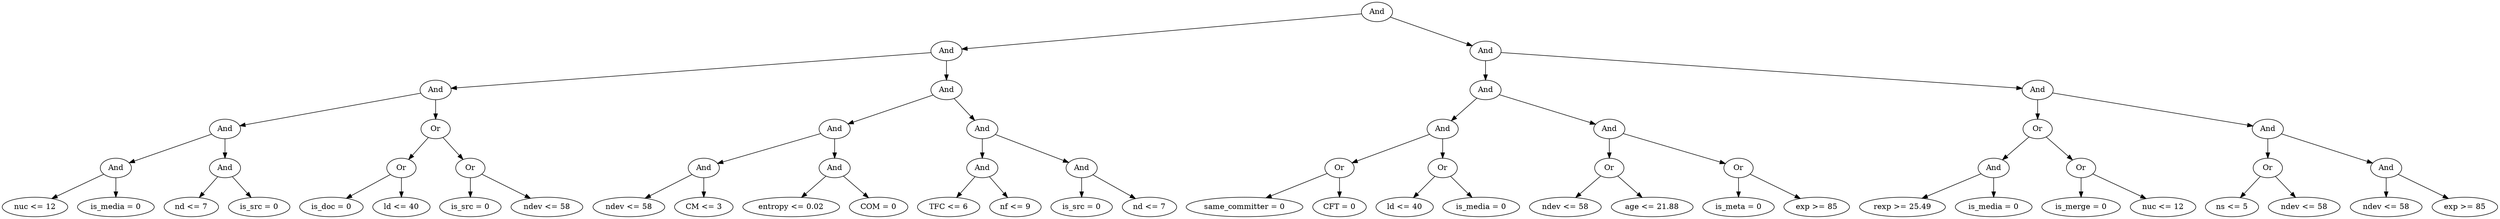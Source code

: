 digraph G {
	graph [bb="0,0,3820.2,396",
		dpi=78
	];
	node [label="\N"];
	1	 [height=0.5,
		label=And,
		pos="1968.1,378",
		width=0.75];
	2	 [height=0.5,
		label=And,
		pos="1457.1,306",
		width=0.75];
	1 -> 2	 [pos="e,1483.3,310.59 1941.7,373.38 1856.8,361.76 1590.7,325.3 1493.3,311.96"];
	3	 [height=0.5,
		label=And,
		pos="2354.1,306",
		width=0.75];
	1 -> 3	 [pos="e,2328.3,311.68 1994,372.3 2061.2,360.12 2240.9,327.52 2318.1,313.53"];
	4	 [height=0.5,
		label=And,
		pos="673.1,234",
		width=0.75];
	2 -> 4	 [pos="e,699.62,237.37 1430.6,302.63 1313.8,292.2 845.21,250.37 709.87,238.28"];
	5	 [height=0.5,
		label=And,
		pos="1457.1,234",
		width=0.75];
	2 -> 5	 [pos="e,1457.1,252.1 1457.1,287.7 1457.1,279.98 1457.1,270.71 1457.1,262.11"];
	8	 [height=0.5,
		label=And,
		pos="341.1,162",
		width=0.75];
	4 -> 8	 [pos="e,366.68,168.39 647.6,227.62 588.93,215.26 444.29,184.76 376.82,170.53"];
	9	 [height=0.5,
		label=Or,
		pos="673.1,162",
		width=0.75];
	4 -> 9	 [pos="e,673.1,180.1 673.1,215.7 673.1,207.98 673.1,198.71 673.1,190.11"];
	16	 [height=0.5,
		label=And,
		pos="172.1,90",
		width=0.75];
	8 -> 16	 [pos="e,194.36,100.22 318.65,151.7 289.15,139.49 237.16,117.95 203.69,104.09"];
	17	 [height=0.5,
		label=And,
		pos="341.1,90",
		width=0.75];
	8 -> 17	 [pos="e,341.1,108.1 341.1,143.7 341.1,135.98 341.1,126.71 341.1,118.11"];
	32	 [height=0.5,
		label="nuc <= 12",
		pos="48.096,18",
		width=1.336];
	16 -> 32	 [pos="e,73.554,33.371 152.17,77.753 133.4,67.155 104.88,51.056 82.441,38.389"];
	33	 [height=0.5,
		label="is_media = 0",
		pos="172.1,18",
		width=1.6068];
	16 -> 33	 [pos="e,172.1,36.104 172.1,71.697 172.1,63.983 172.1,54.712 172.1,46.112"];
	34	 [height=0.5,
		label="nd <= 7",
		pos="288.1,18",
		width=1.1193];
	17 -> 34	 [pos="e,300.56,35.467 329.33,73.465 322.66,64.654 314.16,53.43 306.62,43.463"];
	35	 [height=0.5,
		label="is_src = 0",
		pos="394.1,18",
		width=1.3179];
	17 -> 35	 [pos="e,381.63,35.467 352.86,73.465 359.53,64.654 368.03,53.43 375.57,43.463"];
	18	 [height=0.5,
		label=Or,
		pos="619.1,90",
		width=0.75];
	9 -> 18	 [pos="e,631.05,106.49 661.11,145.46 654.12,136.4 645.16,124.79 637.31,114.61"];
	19	 [height=0.5,
		label=Or,
		pos="727.1,90",
		width=0.75];
	9 -> 19	 [pos="e,715.14,106.49 685.08,145.46 692.07,136.4 701.03,124.79 708.88,114.61"];
	36	 [height=0.5,
		label="is_doc = 0",
		pos="509.1,18",
		width=1.3902];
	18 -> 36	 [pos="e,532.63,33.974 599.94,76.807 583.78,66.527 560.32,51.598 541.29,39.486"];
	37	 [height=0.5,
		label="ld <= 40",
		pos="619.1,18",
		width=1.1735];
	18 -> 37	 [pos="e,619.1,36.104 619.1,71.697 619.1,63.983 619.1,54.712 619.1,46.112"];
	38	 [height=0.5,
		label="is_src = 0",
		pos="727.1,18",
		width=1.3179];
	19 -> 38	 [pos="e,727.1,36.104 727.1,71.697 727.1,63.983 727.1,54.712 727.1,46.112"];
	39	 [height=0.5,
		label="ndev <= 58",
		pos="845.1,18",
		width=1.4624];
	19 -> 39	 [pos="e,819.81,33.998 746.58,77.441 764.11,67.044 790.24,51.539 811.19,39.112"];
	10	 [height=0.5,
		label=And,
		pos="1282.1,162",
		width=0.75];
	5 -> 10	 [pos="e,1304.8,172.08 1434.6,223.99 1404.1,211.79 1349.4,189.94 1314.5,175.97"];
	11	 [height=0.5,
		label=And,
		pos="1513.1,162",
		width=0.75];
	5 -> 11	 [pos="e,1501,178.16 1469.2,217.81 1476.7,208.55 1486.3,196.52 1494.6,186.09"];
	20	 [height=0.5,
		label=And,
		pos="1083.1,90",
		width=0.75];
	10 -> 20	 [pos="e,1106.4,99.186 1258.5,152.7 1223.1,140.24 1156.1,116.69 1116,102.56"];
	21	 [height=0.5,
		label=And,
		pos="1282.1,90",
		width=0.75];
	10 -> 21	 [pos="e,1282.1,108.1 1282.1,143.7 1282.1,135.98 1282.1,126.71 1282.1,118.11"];
	40	 [height=0.5,
		label="ndev <= 58",
		pos="968.1,18",
		width=1.4624];
	20 -> 40	 [pos="e,992.62,33.929 1063.8,77.284 1046.8,66.909 1021.6,51.54 1001.3,39.188"];
	41	 [height=0.5,
		label="CM <= 3",
		pos="1083.1,18",
		width=1.2457];
	20 -> 41	 [pos="e,1083.1,36.104 1083.1,71.697 1083.1,63.983 1083.1,54.712 1083.1,46.112"];
	42	 [height=0.5,
		label="entropy <= 0.02",
		pos="1215.1,18",
		width=1.9318];
	21 -> 42	 [pos="e,1231.1,35.699 1268.2,74.496 1259.5,65.409 1248.1,53.475 1238.1,43.004"];
	43	 [height=0.5,
		label="COM = 0",
		pos="1349.1,18",
		width=1.2818];
	21 -> 43	 [pos="e,1333.6,35.198 1296,74.496 1304.8,65.28 1316.4,53.136 1326.5,42.559"];
	22	 [height=0.5,
		label=And,
		pos="1513.1,90",
		width=0.75];
	11 -> 22	 [pos="e,1513.1,108.1 1513.1,143.7 1513.1,135.98 1513.1,126.71 1513.1,118.11"];
	23	 [height=0.5,
		label=And,
		pos="1669.1,90",
		width=0.75];
	11 -> 23	 [pos="e,1647.3,100.76 1534.8,151.27 1561.6,139.23 1607.4,118.67 1638,104.95"];
	44	 [height=0.5,
		label="TFC <= 6",
		pos="1461.1,18",
		width=1.336];
	22 -> 44	 [pos="e,1473.3,35.467 1501.6,73.465 1495.1,64.742 1486.8,53.654 1479.5,43.762"];
	45	 [height=0.5,
		label="nf <= 9",
		pos="1565.1,18",
		width=1.0652];
	22 -> 45	 [pos="e,1552.9,35.467 1524.6,73.465 1531.1,64.742 1539.4,53.654 1546.7,43.762"];
	46	 [height=0.5,
		label="is_src = 0",
		pos="1669.1,18",
		width=1.3179];
	23 -> 46	 [pos="e,1669.1,36.104 1669.1,71.697 1669.1,63.983 1669.1,54.712 1669.1,46.112"];
	47	 [height=0.5,
		label="nd <= 7",
		pos="1775.1,18",
		width=1.1193];
	23 -> 47	 [pos="e,1753.6,33.224 1687.6,76.807 1703.4,66.324 1726.6,51.007 1745.2,38.773"];
	6	 [height=0.5,
		label=And,
		pos="2354.1,234",
		width=0.75];
	3 -> 6	 [pos="e,2354.1,252.1 2354.1,287.7 2354.1,279.98 2354.1,270.71 2354.1,262.11"];
	7	 [height=0.5,
		label=And,
		pos="3124.1,234",
		width=0.75];
	3 -> 7	 [pos="e,3097.4,237.43 2381,302.55 2497,292.01 2953.7,250.49 3087.2,238.35"];
	12	 [height=0.5,
		label=And,
		pos="2226.1,162",
		width=0.75];
	6 -> 12	 [pos="e,2246.3,174.04 2333.8,221.91 2312.7,210.34 2279.3,192.09 2255.3,178.97"];
	13	 [height=0.5,
		label=And,
		pos="2478.1,162",
		width=0.75];
	6 -> 13	 [pos="e,2458.2,174.22 2374,221.75 2394.4,210.27 2426.1,192.33 2449.2,179.3"];
	24	 [height=0.5,
		label=Or,
		pos="2064.1,90",
		width=0.75];
	12 -> 24	 [pos="e,2086.3,100.58 2203.9,151.41 2175.9,139.3 2127.4,118.37 2095.6,104.61"];
	25	 [height=0.5,
		label=Or,
		pos="2226.1,90",
		width=0.75];
	12 -> 25	 [pos="e,2226.1,108.1 2226.1,143.7 2226.1,135.98 2226.1,126.71 2226.1,118.11"];
	48	 [height=0.5,
		label="same_committer = 0",
		pos="1918.1,18",
		width=2.3651];
	24 -> 48	 [pos="e,1951,34.757 2042.9,78.821 2021.3,68.476 1987.3,52.17 1960.2,39.193"];
	49	 [height=0.5,
		label="CFT = 0",
		pos="2064.1,18",
		width=1.1916];
	24 -> 49	 [pos="e,2064.1,36.104 2064.1,71.697 2064.1,63.983 2064.1,54.712 2064.1,46.112"];
	50	 [height=0.5,
		label="ld <= 40",
		pos="2167.1,18",
		width=1.1735];
	25 -> 50	 [pos="e,2180.7,35.134 2213.3,73.811 2205.7,64.8 2195.9,53.177 2187.3,42.955"];
	51	 [height=0.5,
		label="is_media = 0",
		pos="2285.1,18",
		width=1.6068];
	25 -> 51	 [pos="e,2271.1,35.628 2238.9,73.811 2246.4,64.927 2256,53.504 2264.5,43.388"];
	26	 [height=0.5,
		label=Or,
		pos="2478.1,90",
		width=0.75];
	13 -> 26	 [pos="e,2478.1,108.1 2478.1,143.7 2478.1,135.98 2478.1,126.71 2478.1,118.11"];
	27	 [height=0.5,
		label=Or,
		pos="2672.1,90",
		width=0.75];
	13 -> 27	 [pos="e,2648.9,99.365 2501.5,152.56 2535.9,140.15 2600.2,116.93 2639.3,102.83"];
	52	 [height=0.5,
		label="ndev <= 58",
		pos="2413.1,18",
		width=1.4624];
	26 -> 52	 [pos="e,2428.2,35.29 2464.3,74.155 2455.9,65.072 2444.9,53.243 2435.3,42.87"];
	53	 [height=0.5,
		label="age <= 21.88",
		pos="2542.1,18",
		width=1.6249];
	26 -> 53	 [pos="e,2526.7,35.789 2491.7,74.155 2499.9,65.2 2510.5,53.576 2519.9,43.309"];
	54	 [height=0.5,
		label="is_meta = 0",
		pos="2672.1,18",
		width=1.4804];
	27 -> 54	 [pos="e,2672.1,36.104 2672.1,71.697 2672.1,63.983 2672.1,54.712 2672.1,46.112"];
	55	 [height=0.5,
		label="exp >= 85",
		pos="2791.1,18",
		width=1.336];
	27 -> 55	 [pos="e,2766.5,33.491 2691.7,77.441 2709.7,66.908 2736.5,51.132 2757.7,38.626"];
	14	 [height=0.5,
		label=Or,
		pos="3124.1,162",
		width=0.75];
	7 -> 14	 [pos="e,3124.1,180.1 3124.1,215.7 3124.1,207.98 3124.1,198.71 3124.1,190.11"];
	15	 [height=0.5,
		label=And,
		pos="3475.1,162",
		width=0.75];
	7 -> 15	 [pos="e,3449.7,168.07 3149.6,227.91 3211.3,215.61 3368.5,184.25 3439.5,170.11"];
	28	 [height=0.5,
		label=And,
		pos="3057.1,90",
		width=0.75];
	14 -> 28	 [pos="e,3071,105.49 3110.2,146.5 3101,136.83 3088.6,123.94 3078.2,113.02"];
	29	 [height=0.5,
		label=Or,
		pos="3191.1,90",
		width=0.75];
	14 -> 29	 [pos="e,3177.2,105.49 3138,146.5 3147.2,136.83 3159.6,123.94 3170,113.02"];
	56	 [height=0.5,
		label="rexp >= 25.49",
		pos="2919.1,18",
		width=1.7332];
	28 -> 56	 [pos="e,2948.5,33.895 3036.1,78.369 3015.3,67.809 2982.9,51.374 2957.5,38.471"];
	57	 [height=0.5,
		label="is_media = 0",
		pos="3057.1,18",
		width=1.6068];
	28 -> 57	 [pos="e,3057.1,36.104 3057.1,71.697 3057.1,63.983 3057.1,54.712 3057.1,46.112"];
	58	 [height=0.5,
		label="is_merge = 0",
		pos="3191.1,18",
		width=1.6068];
	29 -> 58	 [pos="e,3191.1,36.104 3191.1,71.697 3191.1,63.983 3191.1,54.712 3191.1,46.112"];
	59	 [height=0.5,
		label="nuc <= 12",
		pos="3315.1,18",
		width=1.336];
	29 -> 59	 [pos="e,3289.6,33.371 3211,77.753 3229.8,67.155 3258.3,51.056 3280.8,38.389"];
	30	 [height=0.5,
		label=Or,
		pos="3475.1,90",
		width=0.75];
	15 -> 30	 [pos="e,3475.1,108.1 3475.1,143.7 3475.1,135.98 3475.1,126.71 3475.1,118.11"];
	31	 [height=0.5,
		label=And,
		pos="3653.1,90",
		width=0.75];
	15 -> 31	 [pos="e,3630.3,99.973 3498,151.99 3529.2,139.71 3585.4,117.63 3620.9,103.68"];
	60	 [height=0.5,
		label="ns <= 5",
		pos="3420.1,18",
		width=1.0832];
	30 -> 60	 [pos="e,3432.8,35.134 3463.2,73.811 3456.2,64.889 3447.1,53.407 3439.2,43.259"];
	61	 [height=0.5,
		label="ndev <= 58",
		pos="3530.1,18",
		width=1.4624];
	30 -> 61	 [pos="e,3517,35.628 3487,73.811 3493.9,65.015 3502.8,53.73 3510.7,43.688"];
	62	 [height=0.5,
		label="ndev <= 58",
		pos="3653.1,18",
		width=1.4624];
	31 -> 62	 [pos="e,3653.1,36.104 3653.1,71.697 3653.1,63.983 3653.1,54.712 3653.1,46.112"];
	63	 [height=0.5,
		label="exp >= 85",
		pos="3772.1,18",
		width=1.336];
	31 -> 63	 [pos="e,3747.5,33.491 3672.7,77.441 3690.7,66.908 3717.5,51.132 3738.7,38.626"];
}
